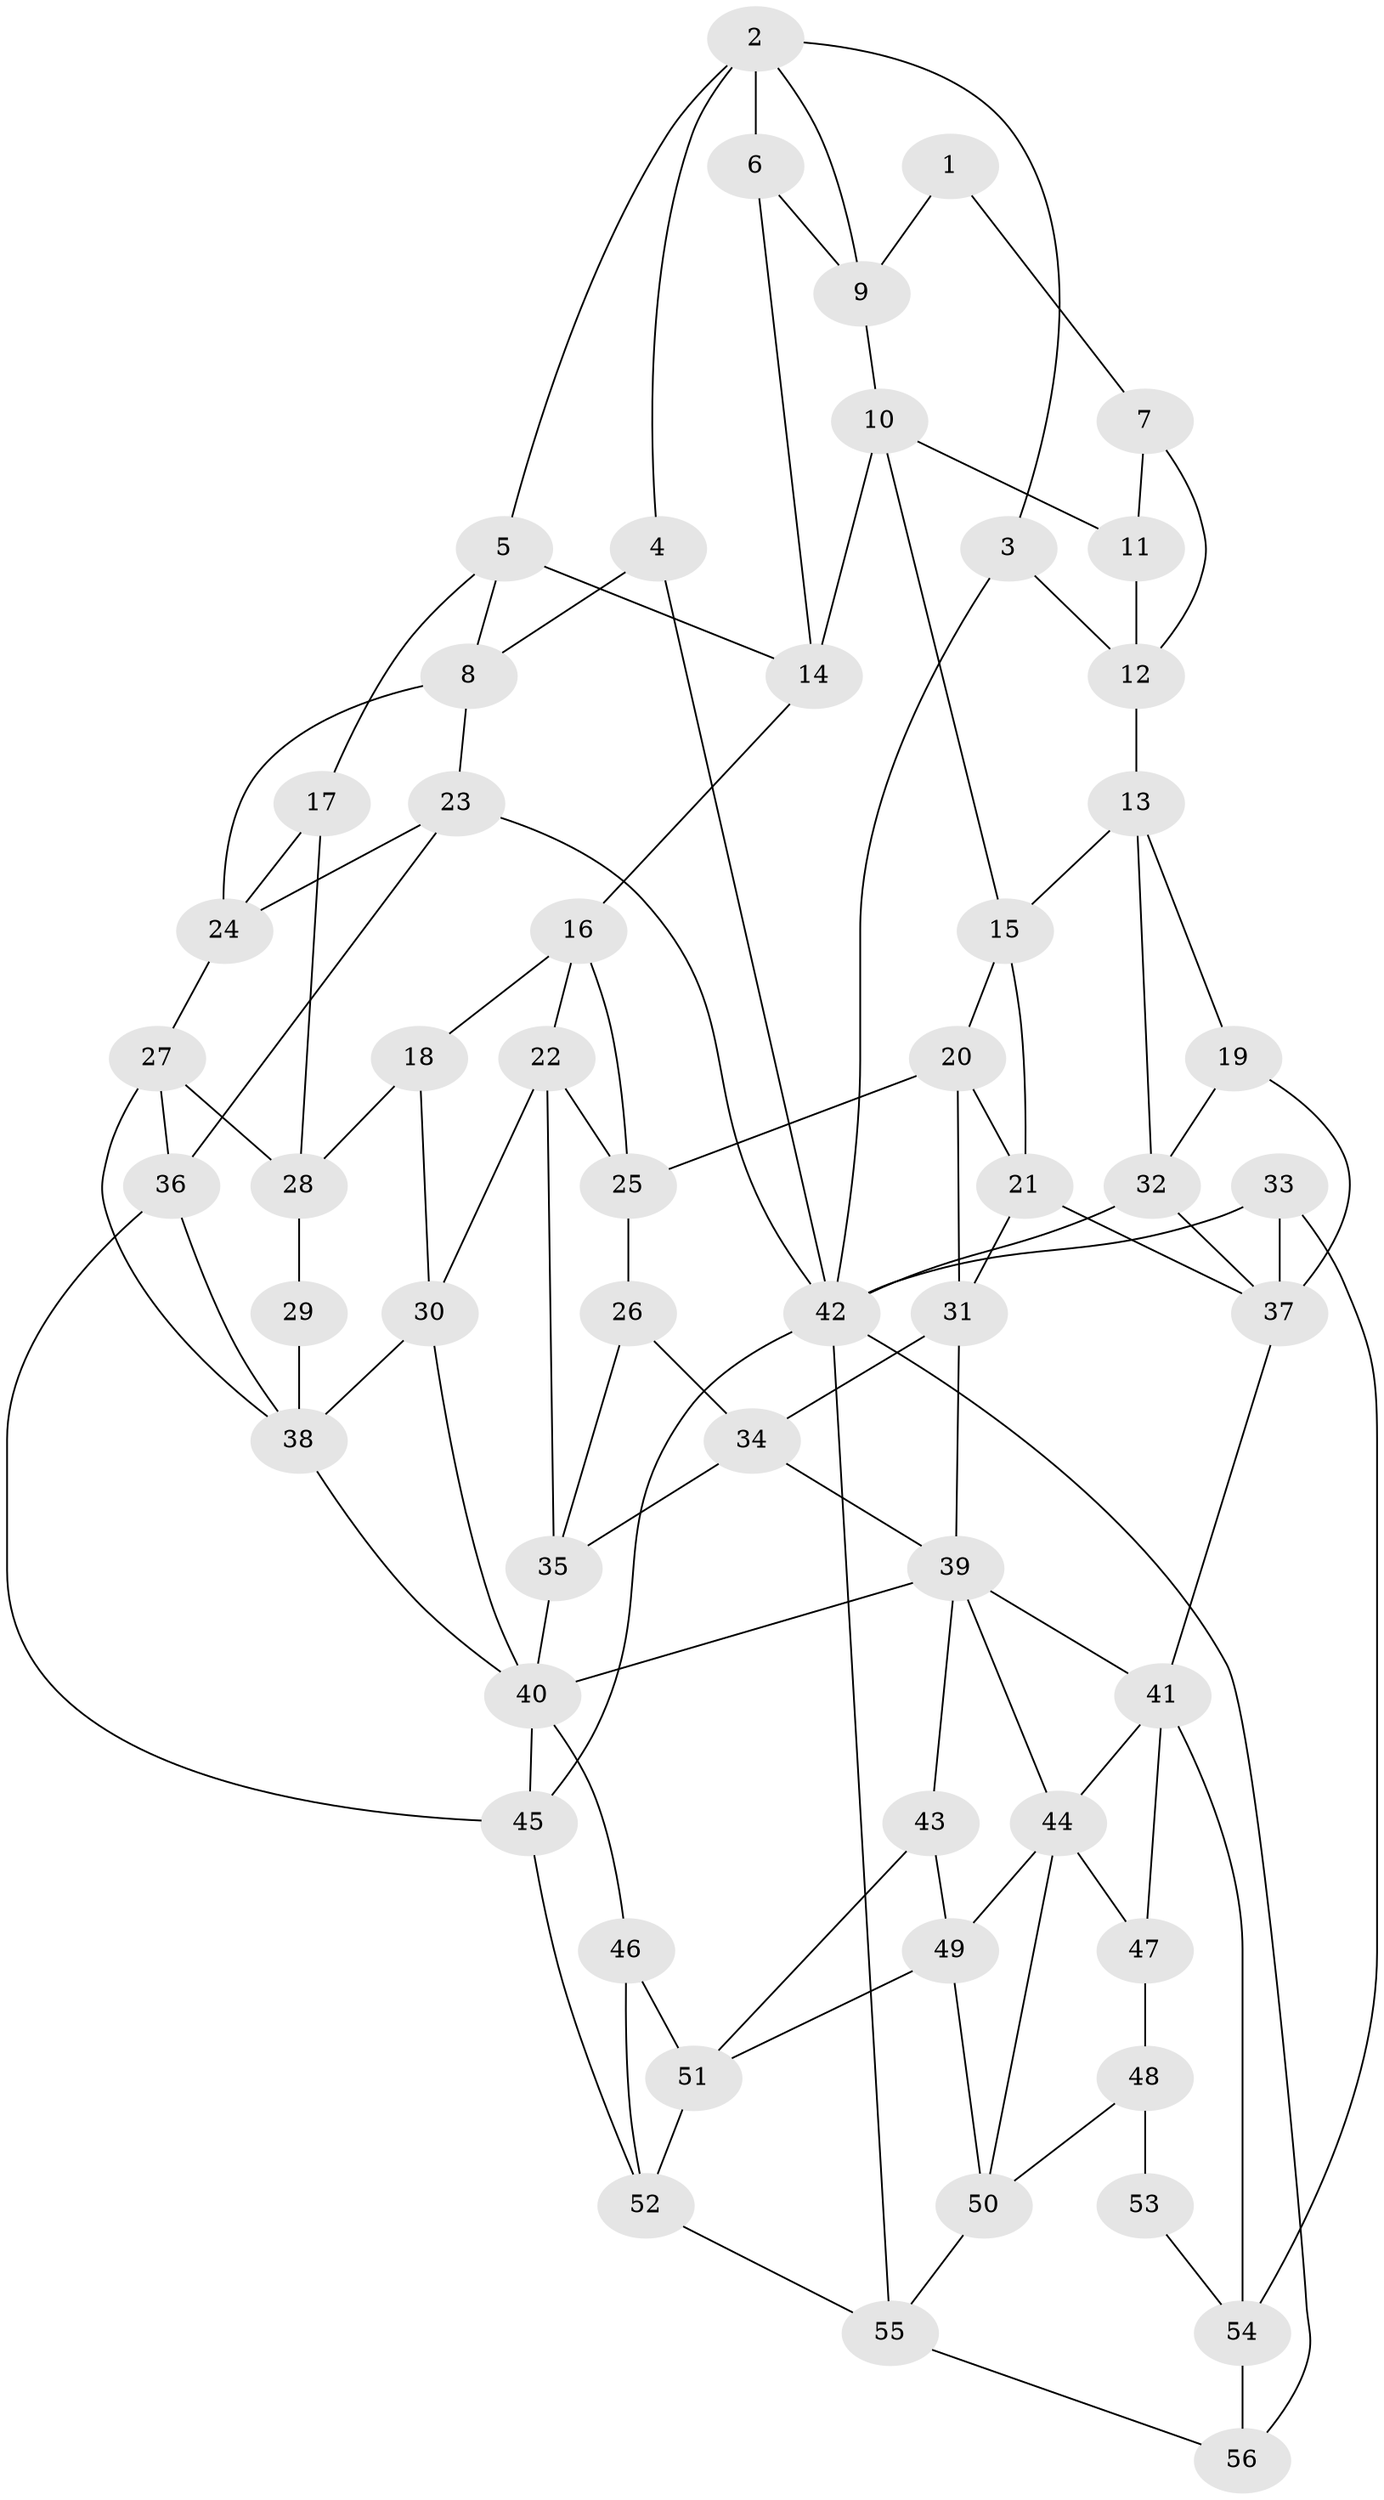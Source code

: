 // original degree distribution, {3: 0.017857142857142856, 5: 0.5714285714285714, 4: 0.21428571428571427, 6: 0.19642857142857142}
// Generated by graph-tools (version 1.1) at 2025/27/03/09/25 03:27:03]
// undirected, 56 vertices, 108 edges
graph export_dot {
graph [start="1"]
  node [color=gray90,style=filled];
  1;
  2;
  3;
  4;
  5;
  6;
  7;
  8;
  9;
  10;
  11;
  12;
  13;
  14;
  15;
  16;
  17;
  18;
  19;
  20;
  21;
  22;
  23;
  24;
  25;
  26;
  27;
  28;
  29;
  30;
  31;
  32;
  33;
  34;
  35;
  36;
  37;
  38;
  39;
  40;
  41;
  42;
  43;
  44;
  45;
  46;
  47;
  48;
  49;
  50;
  51;
  52;
  53;
  54;
  55;
  56;
  1 -- 7 [weight=2.0];
  1 -- 9 [weight=1.0];
  2 -- 3 [weight=1.0];
  2 -- 4 [weight=1.0];
  2 -- 5 [weight=1.0];
  2 -- 6 [weight=1.0];
  2 -- 9 [weight=1.0];
  3 -- 12 [weight=1.0];
  3 -- 42 [weight=1.0];
  4 -- 8 [weight=1.0];
  4 -- 42 [weight=1.0];
  5 -- 8 [weight=1.0];
  5 -- 14 [weight=1.0];
  5 -- 17 [weight=1.0];
  6 -- 9 [weight=1.0];
  6 -- 14 [weight=1.0];
  7 -- 11 [weight=1.0];
  7 -- 12 [weight=1.0];
  8 -- 23 [weight=1.0];
  8 -- 24 [weight=1.0];
  9 -- 10 [weight=1.0];
  10 -- 11 [weight=1.0];
  10 -- 14 [weight=1.0];
  10 -- 15 [weight=1.0];
  11 -- 12 [weight=1.0];
  12 -- 13 [weight=1.0];
  13 -- 15 [weight=1.0];
  13 -- 19 [weight=1.0];
  13 -- 32 [weight=1.0];
  14 -- 16 [weight=1.0];
  15 -- 20 [weight=1.0];
  15 -- 21 [weight=1.0];
  16 -- 18 [weight=1.0];
  16 -- 22 [weight=1.0];
  16 -- 25 [weight=1.0];
  17 -- 24 [weight=1.0];
  17 -- 28 [weight=1.0];
  18 -- 28 [weight=1.0];
  18 -- 30 [weight=1.0];
  19 -- 32 [weight=1.0];
  19 -- 37 [weight=1.0];
  20 -- 21 [weight=1.0];
  20 -- 25 [weight=1.0];
  20 -- 31 [weight=1.0];
  21 -- 31 [weight=1.0];
  21 -- 37 [weight=1.0];
  22 -- 25 [weight=1.0];
  22 -- 30 [weight=1.0];
  22 -- 35 [weight=1.0];
  23 -- 24 [weight=1.0];
  23 -- 36 [weight=1.0];
  23 -- 42 [weight=1.0];
  24 -- 27 [weight=1.0];
  25 -- 26 [weight=1.0];
  26 -- 34 [weight=1.0];
  26 -- 35 [weight=1.0];
  27 -- 28 [weight=1.0];
  27 -- 36 [weight=1.0];
  27 -- 38 [weight=1.0];
  28 -- 29 [weight=1.0];
  29 -- 38 [weight=2.0];
  30 -- 38 [weight=1.0];
  30 -- 40 [weight=1.0];
  31 -- 34 [weight=1.0];
  31 -- 39 [weight=1.0];
  32 -- 37 [weight=1.0];
  32 -- 42 [weight=1.0];
  33 -- 37 [weight=1.0];
  33 -- 42 [weight=1.0];
  33 -- 54 [weight=1.0];
  34 -- 35 [weight=1.0];
  34 -- 39 [weight=1.0];
  35 -- 40 [weight=1.0];
  36 -- 38 [weight=1.0];
  36 -- 45 [weight=1.0];
  37 -- 41 [weight=2.0];
  38 -- 40 [weight=1.0];
  39 -- 40 [weight=1.0];
  39 -- 41 [weight=1.0];
  39 -- 43 [weight=1.0];
  39 -- 44 [weight=1.0];
  40 -- 45 [weight=1.0];
  40 -- 46 [weight=1.0];
  41 -- 44 [weight=1.0];
  41 -- 47 [weight=1.0];
  41 -- 54 [weight=1.0];
  42 -- 45 [weight=1.0];
  42 -- 55 [weight=1.0];
  42 -- 56 [weight=1.0];
  43 -- 49 [weight=1.0];
  43 -- 51 [weight=1.0];
  44 -- 47 [weight=1.0];
  44 -- 49 [weight=1.0];
  44 -- 50 [weight=1.0];
  45 -- 52 [weight=1.0];
  46 -- 51 [weight=1.0];
  46 -- 52 [weight=1.0];
  47 -- 48 [weight=1.0];
  48 -- 50 [weight=1.0];
  48 -- 53 [weight=2.0];
  49 -- 50 [weight=1.0];
  49 -- 51 [weight=1.0];
  50 -- 55 [weight=1.0];
  51 -- 52 [weight=1.0];
  52 -- 55 [weight=1.0];
  53 -- 54 [weight=1.0];
  54 -- 56 [weight=1.0];
  55 -- 56 [weight=1.0];
}
